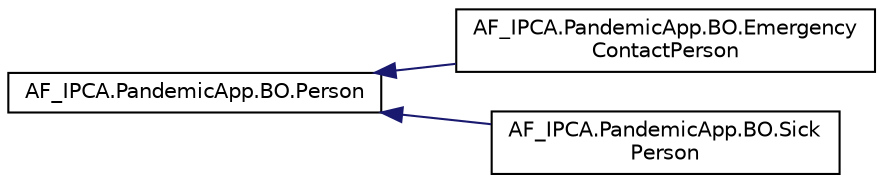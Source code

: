 digraph "Graphical Class Hierarchy"
{
 // LATEX_PDF_SIZE
  edge [fontname="Helvetica",fontsize="10",labelfontname="Helvetica",labelfontsize="10"];
  node [fontname="Helvetica",fontsize="10",shape=record];
  rankdir="LR";
  Node0 [label="AF_IPCA.PandemicApp.BO.Person",height=0.2,width=0.4,color="black", fillcolor="white", style="filled",URL="$de/da0/class_a_f___i_p_c_a_1_1_pandemic_app_1_1_b_o_1_1_person.html",tooltip="This is Person's class. This will define a person."];
  Node0 -> Node1 [dir="back",color="midnightblue",fontsize="10",style="solid",fontname="Helvetica"];
  Node1 [label="AF_IPCA.PandemicApp.BO.Emergency\lContactPerson",height=0.2,width=0.4,color="black", fillcolor="white", style="filled",URL="$d6/dee/class_a_f___i_p_c_a_1_1_pandemic_app_1_1_b_o_1_1_emergency_contact_person.html",tooltip="This class is the structure of an emergency contact person. It inherits from class Person"];
  Node0 -> Node2 [dir="back",color="midnightblue",fontsize="10",style="solid",fontname="Helvetica"];
  Node2 [label="AF_IPCA.PandemicApp.BO.Sick\lPerson",height=0.2,width=0.4,color="black", fillcolor="white", style="filled",URL="$d4/de0/class_a_f___i_p_c_a_1_1_pandemic_app_1_1_b_o_1_1_sick_person.html",tooltip="sickperson class. This class handles all information related to a person wich is infected."];
}
